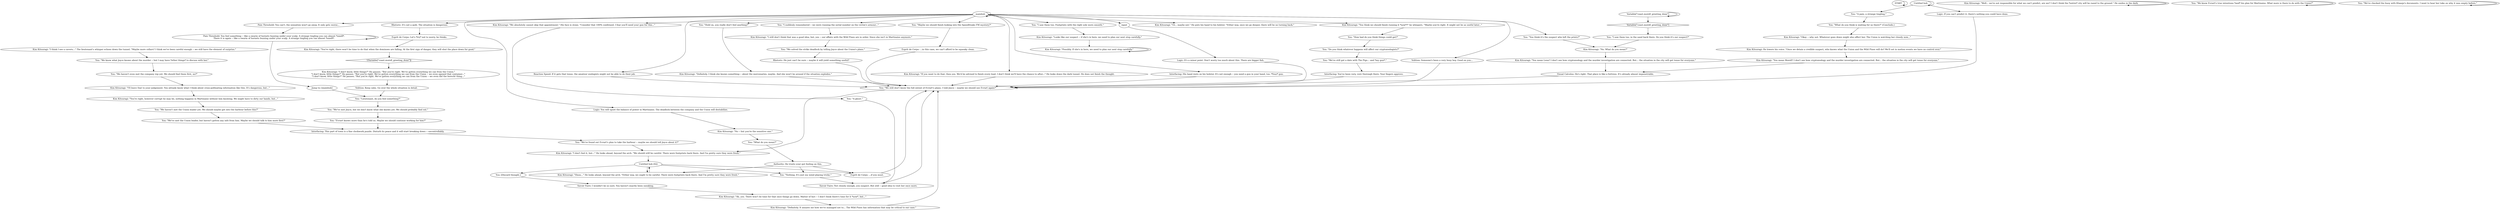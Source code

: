 # LAIR ORB / beware shivers
# A dialogue with Pain Threshold foreshadowing end game.
# ==================================================
digraph G {
	  0 [label="START"];
	  1 [label="input"];
	  2 [label="You: \"Do you think whatever happens will affect our cryptozoologists?\""];
	  3 [label="Kim Kitsuragi: \"Well... we're not responsible for what we can't predict, are we? I don't think the *entire* city will be razed to the ground.\" He smiles in the dark."];
	  4 [label="Esprit de Corps: Let's *try* not to worry, he thinks."];
	  5 [label="Authority: He trusts your gut feeling on this."];
	  6 [label="Kim Kitsuragi: He lowers his voice. \"Once we detain a credible suspect, who knows what the Union and the Wild Pines will do? We'll set in motion events we have no control over.\""];
	  7 [label="Savoir Faire: Not closely enough, you suspect. But still -- good idea to visit her once more."];
	  8 [label="Kim Kitsuragi: \"Hmm...\" He looks ahead, beyond the arch. \"Either way, we ought to be careful. There were footprints back there. And I'm pretty sure they were fresh.\""];
	  9 [label="You: \"I saw them too. Footprints with the right sole worn smooth.\""];
	  10 [label="You: \"We know Evrart's true intentions *and* his plan for Martinaise. What more is there to do with the Union?\""];
	  11 [label="Kim Kitsuragi: \"I don't know, little things?\" He pauses. \"But you're right. We've gotten everything we can from the Union.\"\n\"I don't know, little things?\" He pauses. \"But you're right. We've gotten everything we can from the Union -- we even opened that container...\" \n\"I don't know, little things?\" He pauses. \"But you're right. We've gotten everything we can from the Union -- we even did the borscht thing...\""];
	  12 [label="Kim Kitsuragi: \"You mean Lena? I don't see how cryptozoology and the murder investigation are connected. But... the situation in the city will get tense for everyone.\""];
	  13 [label="Untitled hub"];
	  14 [label="You: \"Nothing. It's just my mind playing tricks.\""];
	  15 [label="You: \"You think it's the suspect who left the prints?\""];
	  16 [label="You: \"We still don't know the full extent of Evrart's plans. I told Joyce -- maybe we should see Evrart again?\""];
	  17 [label="Jump to: [mainhub]"];
	  18 [label="You: [Discard thought.]"];
	  19 [label="You: \"Hold on, you really don't feel anything?\""];
	  20 [label="You: \"We've met Joyce, but we don't know what she knows yet. We should probably find out.\""];
	  21 [label="Kim Kitsuragi: \"No. What do you mean?\""];
	  22 [label="Kim Kitsuragi: \"Possibly. If she's in here, we need to plan our next step carefully.\""];
	  23 [label="You: \"What do you mean?\""];
	  24 [label="Rhetoric: It's not a quib. The situation is dangerous."];
	  25 [label="You: \"We haven't met the Union leader yet. We should maybe get into the harbour before this?\""];
	  26 [label="Esprit de Corps: ...in this case, we can't afford to be squeaky clean."];
	  27 [label="Kim Kitsuragi: \"If you want to do that, then yes. We'd be advised to finish every lead. I don't think we'll have the chance to after...\" He looks down the dark tunnel. He does not finish the thought."];
	  28 [label="You: \"We've met the Union leader, but haven't gotten any info from him. Maybe we should talk to him more first?\""];
	  29 [label="Kim Kitsuragi: \"You're right, there won't be time to do that when the dominoes are falling. At the first sign of danger, they will shut the place down for good.\""];
	  30 [label="Logic: If you can't predict it, there's nothing you could have done."];
	  31 [label="You: \"A pain, a strange tingling.\""];
	  32 [label="You: \"A ghost.\""];
	  33 [label="Interfacing: His hand rests on his holster. It's not enough -- you need a gun in your hand, too. *Your* gun."];
	  34 [label="You: \"We know what Joyce knows about the murder -- but I may have *other things* to discuss with her.\""];
	  35 [label="Savoir Faire: I wouldn't be so sure. You haven't exactly been sneaking."];
	  36 [label="Pain Threshold: You can't, the sensation won't go away. It only gets worse..."];
	  37 [label="You: \"I suddenly remembered -- we were running the serial number on the victim's armour...\""];
	  38 [label="You: \"How bad do you think things could get?\""];
	  39 [label="Logic: It's a minor point. Don't worry too much about this. There are bigger fish."];
	  40 [label="Pain Threshold: You feel something -- like a swarm of hornets buzzing under your scalp. A strange tingling you can almost *smell*.\nThere it is again -- like a swarm of hornets buzzing under your scalp. A strange tingling you can almost *smell*.
"];
	  41 [label="You: \"Lieutenant, do you feel something?\""];
	  42 [label="mainhub"];
	  43 [label="You: \"We haven't even met the company rep yet. We should find them first, no?\""];
	  44 [label="Kim Kitsuragi: \"Ah, yes. There won't be time for that once things go down. Matter of fact -- I don't think there's time for it *now*, but...\""];
	  45 [label="Kim Kitsuragi: \"Or... maybe not.\" He puts his hand to his holster. \"Either way, once we go deeper, there will be no turning back.\""];
	  46 [label="You: \"We've found out Evrart's plan to take the harbour -- maybe we should tell Joyce about it?\""];
	  47 [label="Volition: Keep calm. Go over the whole situation in detail."];
	  48 [label="Interfacing: You've been very, very thorough there. Your fingers approve."];
	  49 [label="Kim Kitsuragi: \"We absolutely cannot skip that appointment.\" His face is stone. \"Consider that 100% confirmed. I fear you'll need your gun for this...\""];
	  50 [label="You: \"We solved the strike deadlock by telling Joyce about the Union's plans.\""];
	  51 [label="Volition: Someone's been a very busy boy. Good on you..."];
	  52 [label="You: \"We've still got a date with The Pigs... and *my gun*.\""];
	  53 [label="Variable[\"coast.morell_greeting_done\"]"];
	  54 [label="Variable[\"coast.morell_greeting_done\"]", shape=diamond];
	  55 [label="!(Variable[\"coast.morell_greeting_done\"])", shape=diamond];
	  56 [label="Visual Calculus: He's right. That place is like a fortress. It's already almost impenetrable."];
	  57 [label="Reaction Speed: If it gets that tense, the amateur zoologists might not be able to do their job."];
	  58 [label="You: \"Maybe we should finish looking into the Speedfreaks FM mystery?\""];
	  59 [label="You: \"Evrart knows more than he's told us. Maybe we should continue working for him?\""];
	  60 [label="Kim Kitsuragi: \"Definitely. I think she knows something -- about the mercenaries, maybe. And she won't be around if the situation explodes.\""];
	  61 [label="Kim Kitsuragi: \"No -- but you're the sensitive one.\""];
	  62 [label="Interfacing: This part of town is a fine clockwork puzzle. Disturb its peace and it will start breaking down -- uncontrollably."];
	  63 [label="Kim Kitsuragi: \"You're right, however corrupt he may be, nothing happens in Martinaise without him knowing. We might have to dirty our hands, but...\""];
	  64 [label="Rhetoric: He just can't be sure -- maybe it will yield something useful?"];
	  65 [label="Kim Kitsuragi: \"I still don't think that was a good idea, but, yes -- our affairs with the Wild Pines are in order. Since she isn't in Martinaise anymore.\""];
	  66 [label="Kim Kitsuragi: \"You think we should finish running it *now*?\" he whispers. \"Maybe you're right. It might not be as useful later...\""];
	  67 [label="You: \"What do you think is waiting for us there?\" (Conclude.)"];
	  68 [label="Kim Kitsuragi: \"I don't feel it, but...\" He looks ahead, beyond the arch. \"We should still be careful. There were footprints back there. And I'm pretty sure they were fresh.\""];
	  69 [label="Kim Kitsuragi: \"I'll leave that to your judgement. You already know what I think about cross-pollinating information like this. It's dangerous, but...\""];
	  70 [label="Kim Kitsuragi: \"Definitely. It amazes me how we've managed not to... The Wild Pines has information that may be critical to our case.\""];
	  71 [label="Esprit de Corps: ...if you must."];
	  72 [label="You: \"I saw them too, in the sand back there. Do you think it's our suspect?\""];
	  73 [label="Kim Kitsuragi: \"You mean Morell? I don't see how cryptozoology and the murder investigation are connected. But... the situation in the city will get tense for everyone.\""];
	  74 [label="Logic: You will upset the balance of power in Martinaise. The deadlock between the company and the Union will destabilize."];
	  75 [label="You: \"We've checked the buoy with Klaasje's documents. I want to hear her take on why it was empty before.\""];
	  76 [label="Kim Kitsuragi: \"Okay -- why not. Whatever goes down might also affect her. The Union is watching her closely now...\""];
	  77 [label="Kim Kitsuragi: \"I think I see a cavern...\" The lieutenant's whisper echoes down the tunnel. \"Maybe more cellars? I think we've been careful enough -- we still have the element of surprise.\""];
	  78 [label="Untitled hub (02)"];
	  79 [label="Kim Kitsuragi: \"Looks like our suspect -- if she's in here, we need to plan our next step carefully.\""];
	  0 -> 0
	  1 -> 39
	  2 -> 52
	  3 -> 3
	  4 -> 29
	  5 -> 8
	  5 -> 14
	  5 -> 71
	  6 -> 73
	  7 -> 16
	  8 -> 78
	  9 -> 79
	  10 -> 10
	  11 -> 47
	  12 -> 56
	  13 -> 13
	  13 -> 30
	  13 -> 31
	  14 -> 7
	  15 -> 21
	  16 -> 68
	  17 -> 41
	  18 -> 35
	  19 -> 60
	  20 -> 59
	  21 -> 12
	  22 -> 22
	  23 -> 5
	  24 -> 4
	  25 -> 28
	  26 -> 16
	  27 -> 16
	  28 -> 62
	  29 -> 55
	  30 -> 16
	  31 -> 67
	  32 -> 7
	  33 -> 16
	  34 -> 43
	  35 -> 44
	  36 -> 40
	  37 -> 65
	  38 -> 2
	  39 -> 16
	  40 -> 40
	  40 -> 17
	  41 -> 20
	  42 -> 33
	  42 -> 1
	  42 -> 66
	  42 -> 36
	  42 -> 37
	  42 -> 9
	  42 -> 42
	  42 -> 74
	  42 -> 45
	  42 -> 15
	  42 -> 49
	  42 -> 19
	  42 -> 51
	  42 -> 24
	  42 -> 57
	  42 -> 58
	  42 -> 27
	  43 -> 69
	  44 -> 70
	  46 -> 68
	  47 -> 41
	  48 -> 16
	  49 -> 32
	  50 -> 64
	  51 -> 16
	  52 -> 48
	  53 -> 53
	  53 -> 54
	  54 -> 72
	  55 -> 11
	  56 -> 16
	  57 -> 16
	  58 -> 26
	  59 -> 62
	  60 -> 16
	  61 -> 23
	  62 -> 46
	  63 -> 25
	  64 -> 16
	  65 -> 50
	  66 -> 38
	  67 -> 76
	  68 -> 78
	  69 -> 63
	  70 -> 16
	  71 -> 16
	  72 -> 21
	  73 -> 56
	  74 -> 61
	  75 -> 75
	  76 -> 6
	  77 -> 34
	  78 -> 8
	  78 -> 18
	  78 -> 14
	  78 -> 71
	  79 -> 22
}

